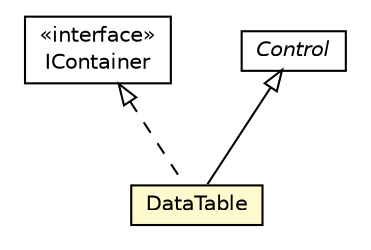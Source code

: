 #!/usr/local/bin/dot
#
# Class diagram 
# Generated by UMLGraph version R5_6-24-gf6e263 (http://www.umlgraph.org/)
#

digraph G {
	edge [fontname="Helvetica",fontsize=10,labelfontname="Helvetica",labelfontsize=10];
	node [fontname="Helvetica",fontsize=10,shape=plaintext];
	nodesep=0.25;
	ranksep=0.5;
	// org.universAAL.support.utils.ui.DataTable
	c3391682 [label=<<table title="org.universAAL.support.utils.ui.DataTable" border="0" cellborder="1" cellspacing="0" cellpadding="2" port="p" bgcolor="lemonChiffon" href="./DataTable.html">
		<tr><td><table border="0" cellspacing="0" cellpadding="1">
<tr><td align="center" balign="center"> DataTable </td></tr>
		</table></td></tr>
		</table>>, URL="./DataTable.html", fontname="Helvetica", fontcolor="black", fontsize=10.0];
	// org.universAAL.support.utils.ui.IContainer
	c3391691 [label=<<table title="org.universAAL.support.utils.ui.IContainer" border="0" cellborder="1" cellspacing="0" cellpadding="2" port="p" href="./IContainer.html">
		<tr><td><table border="0" cellspacing="0" cellpadding="1">
<tr><td align="center" balign="center"> &#171;interface&#187; </td></tr>
<tr><td align="center" balign="center"> IContainer </td></tr>
		</table></td></tr>
		</table>>, URL="./IContainer.html", fontname="Helvetica", fontcolor="black", fontsize=10.0];
	// org.universAAL.support.utils.ui.Control
	c3391693 [label=<<table title="org.universAAL.support.utils.ui.Control" border="0" cellborder="1" cellspacing="0" cellpadding="2" port="p" href="./Control.html">
		<tr><td><table border="0" cellspacing="0" cellpadding="1">
<tr><td align="center" balign="center"><font face="Helvetica-Oblique"> Control </font></td></tr>
		</table></td></tr>
		</table>>, URL="./Control.html", fontname="Helvetica", fontcolor="black", fontsize=10.0];
	//org.universAAL.support.utils.ui.DataTable extends org.universAAL.support.utils.ui.Control
	c3391693:p -> c3391682:p [dir=back,arrowtail=empty];
	//org.universAAL.support.utils.ui.DataTable implements org.universAAL.support.utils.ui.IContainer
	c3391691:p -> c3391682:p [dir=back,arrowtail=empty,style=dashed];
}

